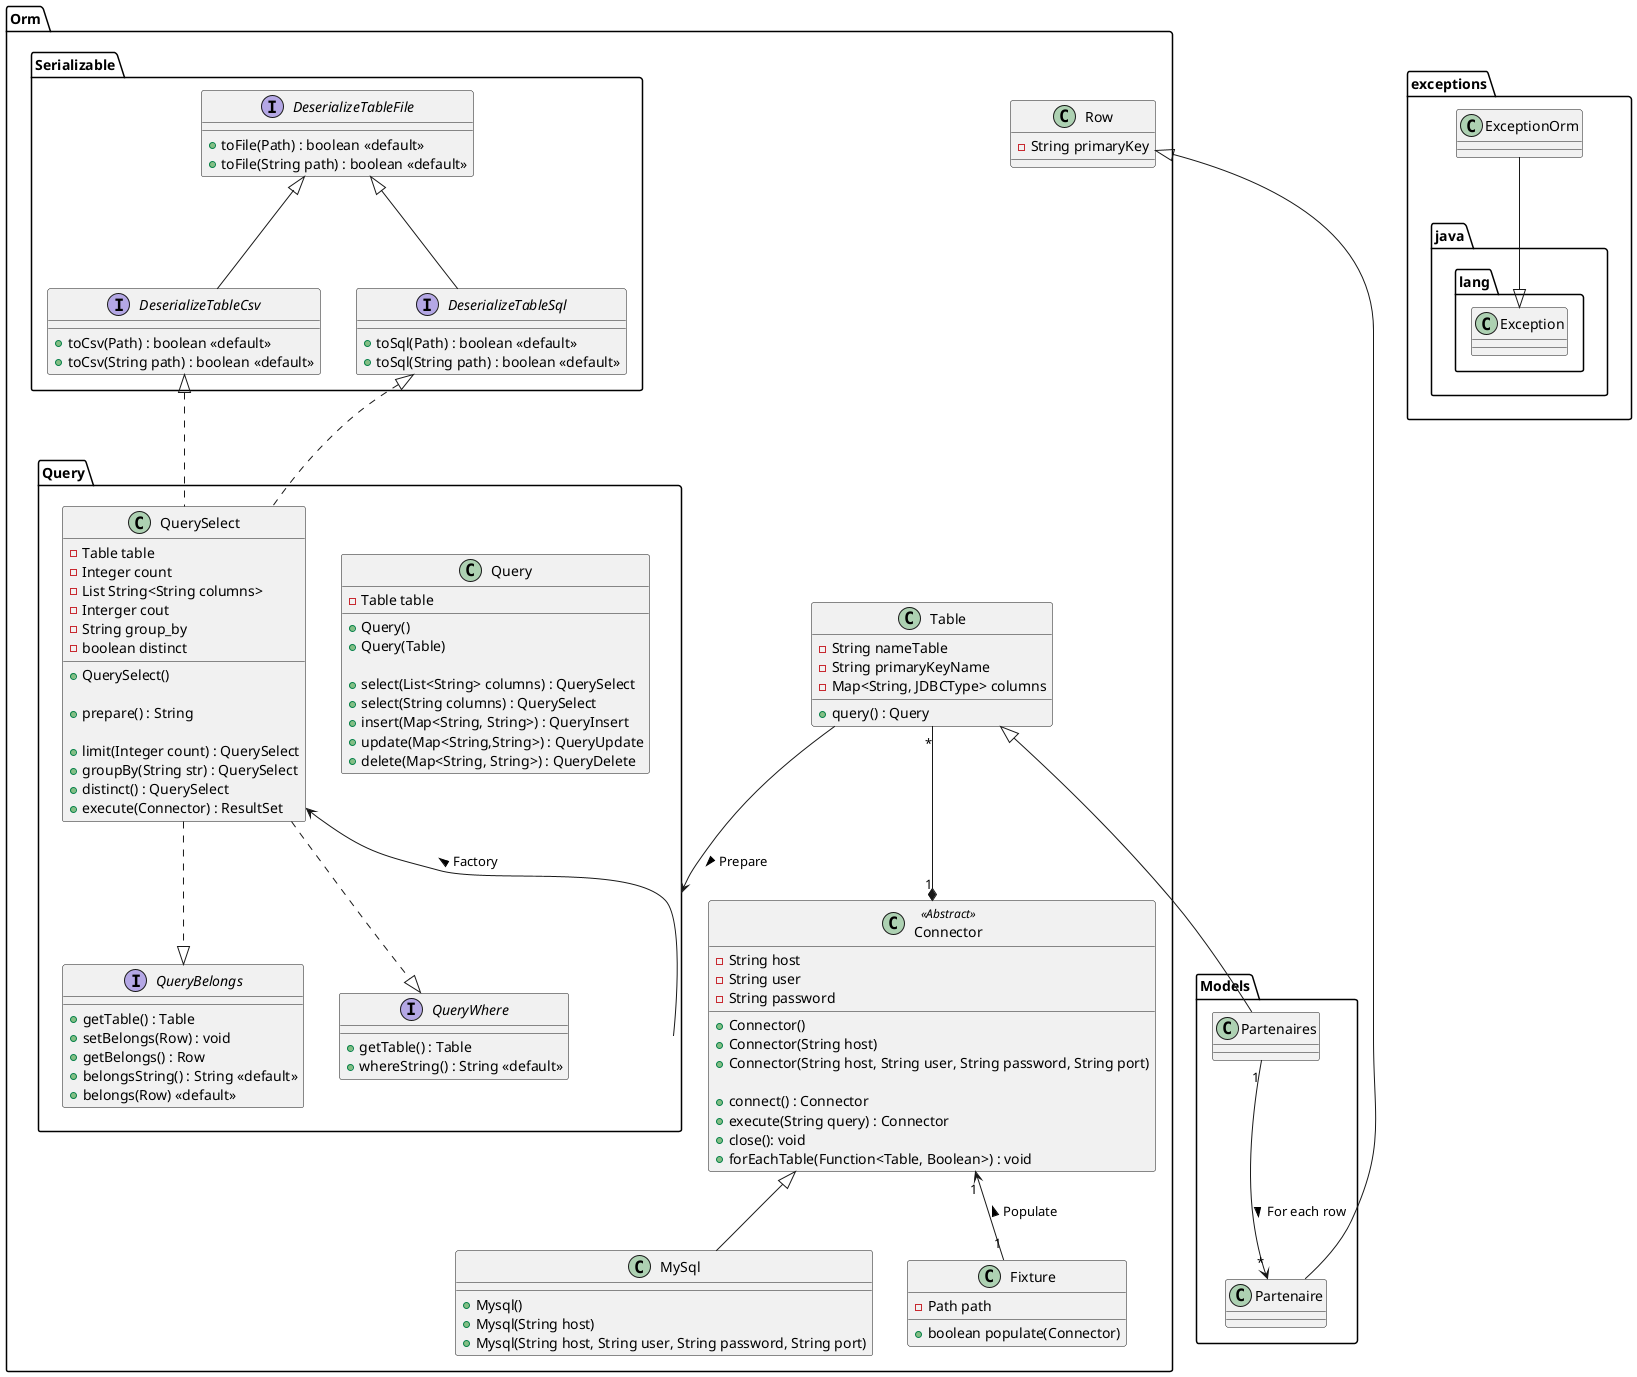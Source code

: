 @startuml

package Orm {

package Serializable {

interface DeserializeTableFile {
    + toFile(Path) : boolean <<default>>
    + toFile(String path) : boolean <<default>>
}

interface DeserializeTableCsv{
    + toCsv(Path) : boolean <<default>>
    + toCsv(String path) : boolean <<default>>
}

interface DeserializeTableSql{
    + toSql(Path) : boolean <<default>>
    + toSql(String path) : boolean <<default>>
}

}

class Connector <<Abstract>> {
    - String host
    - String user
    - String password

    + Connector()
    + Connector(String host)
    + Connector(String host, String user, String password, String port)

    + connect() : Connector
    + execute(String query) : Connector
    + close(): void
    + forEachTable(Function<Table, Boolean>) : void
}

class MySql {
    + Mysql()
    + Mysql(String host)
    + Mysql(String host, String user, String password, String port)
}

package Query {
class Query {
    - Table table

    + Query()
    + Query(Table)

    + select(List<String> columns) : QuerySelect
    + select(String columns) : QuerySelect
    + insert(Map<String, String>) : QueryInsert
    + update(Map<String,String>) : QueryUpdate
    + delete(Map<String, String>) : QueryDelete
}


interface QueryBelongs {
     + getTable() : Table
     + setBelongs(Row) : void
     + getBelongs() : Row
     + belongsString() : String <<default>>
     + belongs(Row) <<default>>
}

interface QueryWhere {
     + getTable() : Table
     + whereString() : String <<default>>
}

class QuerySelect {
    - Table table
    - Integer count
    - List String<String columns>
    - Interger cout
    - String group_by
    - boolean distinct

    + QuerySelect()

    + prepare() : String

    + limit(Integer count) : QuerySelect
    + groupBy(String str) : QuerySelect
    + distinct() : QuerySelect
    + execute(Connector) : ResultSet
}

}

class Table {
    - String nameTable
    - String primaryKeyName
    - Map<String, JDBCType> columns
    + query() : Query
}

class Row {
    - String primaryKey
}

class Fixture {
    - Path path
    + boolean populate(Connector)
}

Connector <|-- MySql
Table "*" --* "1" Connector
Table --> Query : Prepare >
Connector "1" <-- "1" Fixture : Populate <

QuerySelect <-- Query : Factory <
QuerySelect ..|> QueryWhere
QuerySelect ..|> QueryBelongs

DeserializeTableSql  <|.. QuerySelect
DeserializeTableCsv  <|.. QuerySelect
DeserializeTableFile  <|-- DeserializeTableCsv
DeserializeTableFile  <|-- DeserializeTableSql
}

package Models {
    class Partenaires {

    }

    class Partenaire {
        
    }

    Table <|-- Partenaires
    Row <|-- Partenaire
    Partenaires "1" --> "*" Partenaire : For each row >
}

package exceptions {
    class ExceptionOrm {

    }

    ExceptionOrm --|> java.lang.Exception
}

@enduml

